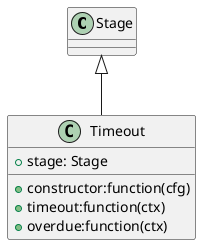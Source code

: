 ```uml
@startuml

  Class Stage
  Class Timeout {
      +constructor:function(cfg)
      +timeout:function(ctx)
      +overdue:function(ctx)
      +stage: Stage
  }
  Stage <|-- Timeout

@enduml
```